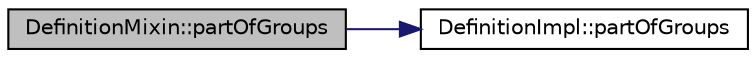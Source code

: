 digraph "DefinitionMixin::partOfGroups"
{
 // LATEX_PDF_SIZE
  edge [fontname="Helvetica",fontsize="10",labelfontname="Helvetica",labelfontsize="10"];
  node [fontname="Helvetica",fontsize="10",shape=record];
  rankdir="LR";
  Node1 [label="DefinitionMixin::partOfGroups",height=0.2,width=0.4,color="black", fillcolor="grey75", style="filled", fontcolor="black",tooltip=" "];
  Node1 -> Node2 [color="midnightblue",fontsize="10",style="solid",fontname="Helvetica"];
  Node2 [label="DefinitionImpl::partOfGroups",height=0.2,width=0.4,color="black", fillcolor="white", style="filled",URL="$classDefinitionImpl.html#a9c74952642b6f99b9fdbce0e02385c31",tooltip=" "];
}
